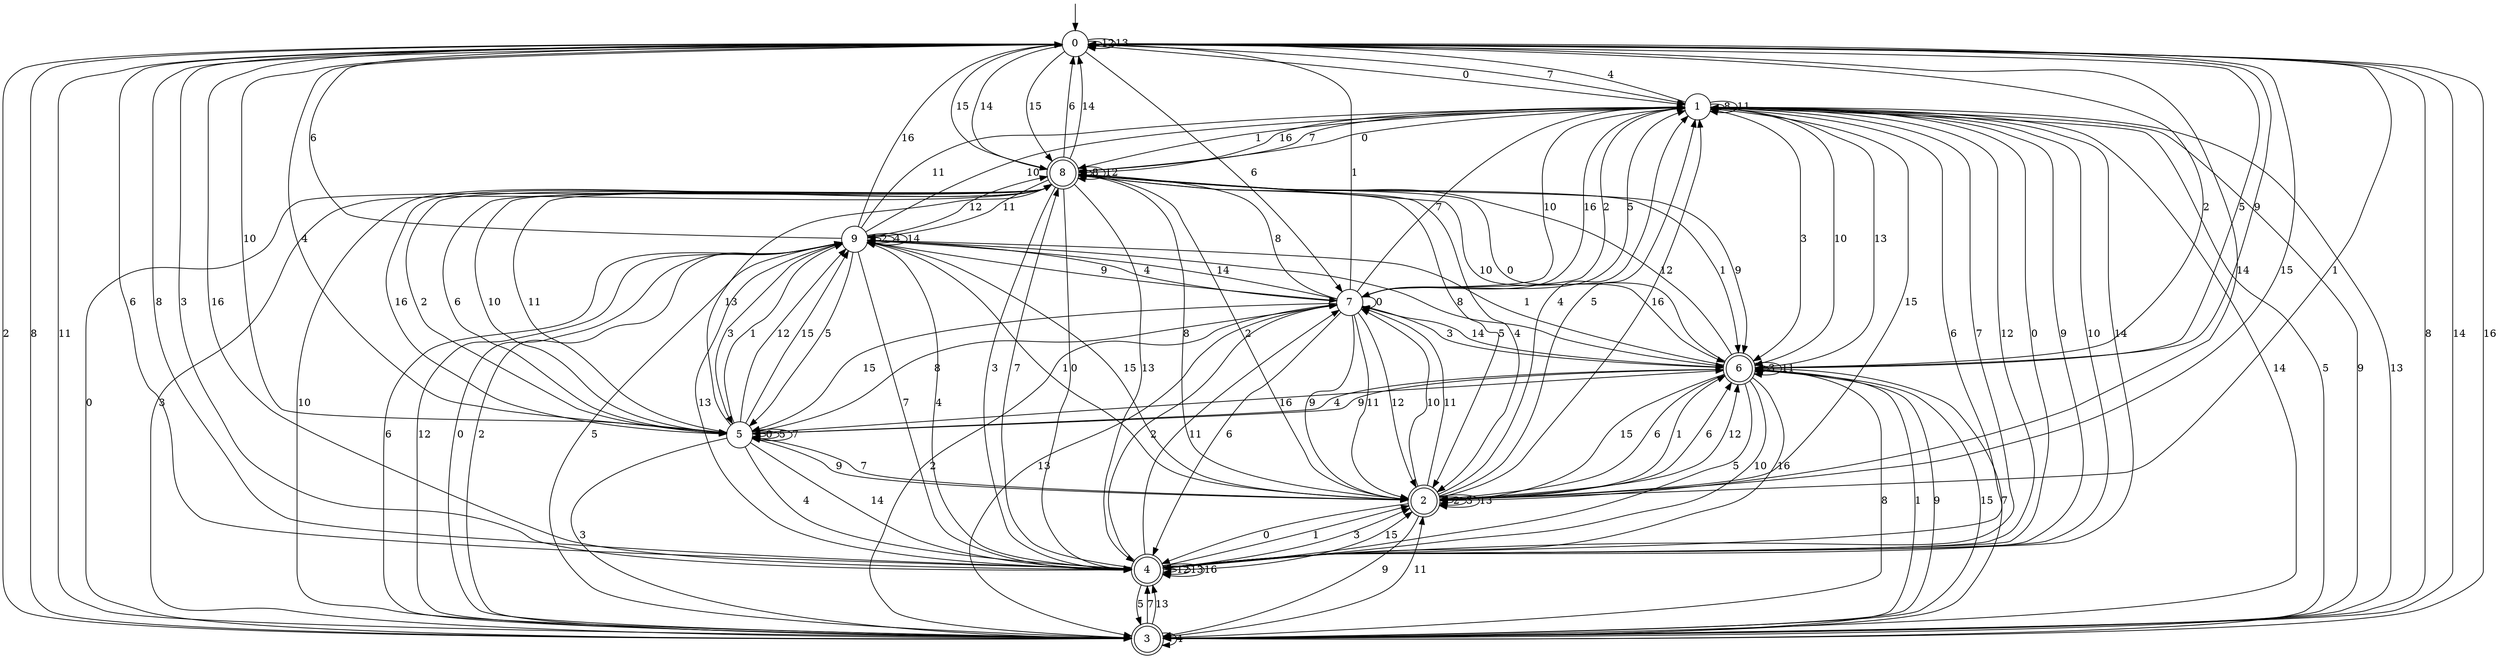 digraph g {

	s0 [shape="circle" label="0"];
	s1 [shape="circle" label="1"];
	s2 [shape="doublecircle" label="2"];
	s3 [shape="doublecircle" label="3"];
	s4 [shape="doublecircle" label="4"];
	s5 [shape="circle" label="5"];
	s6 [shape="doublecircle" label="6"];
	s7 [shape="circle" label="7"];
	s8 [shape="doublecircle" label="8"];
	s9 [shape="circle" label="9"];
	s0 -> s1 [label="0"];
	s0 -> s2 [label="1"];
	s0 -> s3 [label="2"];
	s0 -> s4 [label="3"];
	s0 -> s5 [label="4"];
	s0 -> s6 [label="5"];
	s0 -> s7 [label="6"];
	s0 -> s1 [label="7"];
	s0 -> s3 [label="8"];
	s0 -> s6 [label="9"];
	s0 -> s5 [label="10"];
	s0 -> s3 [label="11"];
	s0 -> s0 [label="12"];
	s0 -> s0 [label="13"];
	s0 -> s8 [label="14"];
	s0 -> s8 [label="15"];
	s0 -> s4 [label="16"];
	s1 -> s8 [label="0"];
	s1 -> s8 [label="1"];
	s1 -> s7 [label="2"];
	s1 -> s6 [label="3"];
	s1 -> s0 [label="4"];
	s1 -> s3 [label="5"];
	s1 -> s4 [label="6"];
	s1 -> s4 [label="7"];
	s1 -> s1 [label="8"];
	s1 -> s3 [label="9"];
	s1 -> s6 [label="10"];
	s1 -> s1 [label="11"];
	s1 -> s4 [label="12"];
	s1 -> s3 [label="13"];
	s1 -> s3 [label="14"];
	s1 -> s2 [label="15"];
	s1 -> s8 [label="16"];
	s2 -> s4 [label="0"];
	s2 -> s6 [label="1"];
	s2 -> s2 [label="2"];
	s2 -> s2 [label="3"];
	s2 -> s1 [label="4"];
	s2 -> s1 [label="5"];
	s2 -> s6 [label="6"];
	s2 -> s5 [label="7"];
	s2 -> s8 [label="8"];
	s2 -> s3 [label="9"];
	s2 -> s7 [label="10"];
	s2 -> s7 [label="11"];
	s2 -> s6 [label="12"];
	s2 -> s2 [label="13"];
	s2 -> s0 [label="14"];
	s2 -> s0 [label="15"];
	s2 -> s1 [label="16"];
	s3 -> s8 [label="0"];
	s3 -> s6 [label="1"];
	s3 -> s9 [label="2"];
	s3 -> s8 [label="3"];
	s3 -> s3 [label="4"];
	s3 -> s9 [label="5"];
	s3 -> s9 [label="6"];
	s3 -> s4 [label="7"];
	s3 -> s0 [label="8"];
	s3 -> s6 [label="9"];
	s3 -> s8 [label="10"];
	s3 -> s2 [label="11"];
	s3 -> s9 [label="12"];
	s3 -> s4 [label="13"];
	s3 -> s0 [label="14"];
	s3 -> s6 [label="15"];
	s3 -> s0 [label="16"];
	s4 -> s1 [label="0"];
	s4 -> s2 [label="1"];
	s4 -> s7 [label="2"];
	s4 -> s2 [label="3"];
	s4 -> s9 [label="4"];
	s4 -> s3 [label="5"];
	s4 -> s0 [label="6"];
	s4 -> s8 [label="7"];
	s4 -> s0 [label="8"];
	s4 -> s1 [label="9"];
	s4 -> s1 [label="10"];
	s4 -> s7 [label="11"];
	s4 -> s4 [label="12"];
	s4 -> s4 [label="13"];
	s4 -> s1 [label="14"];
	s4 -> s2 [label="15"];
	s4 -> s4 [label="16"];
	s5 -> s5 [label="0"];
	s5 -> s9 [label="1"];
	s5 -> s8 [label="2"];
	s5 -> s3 [label="3"];
	s5 -> s4 [label="4"];
	s5 -> s5 [label="5"];
	s5 -> s8 [label="6"];
	s5 -> s5 [label="7"];
	s5 -> s7 [label="8"];
	s5 -> s2 [label="9"];
	s5 -> s8 [label="10"];
	s5 -> s8 [label="11"];
	s5 -> s9 [label="12"];
	s5 -> s8 [label="13"];
	s5 -> s4 [label="14"];
	s5 -> s9 [label="15"];
	s5 -> s6 [label="16"];
	s6 -> s8 [label="0"];
	s6 -> s9 [label="1"];
	s6 -> s0 [label="2"];
	s6 -> s6 [label="3"];
	s6 -> s5 [label="4"];
	s6 -> s4 [label="5"];
	s6 -> s2 [label="6"];
	s6 -> s3 [label="7"];
	s6 -> s3 [label="8"];
	s6 -> s5 [label="9"];
	s6 -> s4 [label="10"];
	s6 -> s6 [label="11"];
	s6 -> s8 [label="12"];
	s6 -> s1 [label="13"];
	s6 -> s7 [label="14"];
	s6 -> s2 [label="15"];
	s6 -> s4 [label="16"];
	s7 -> s7 [label="0"];
	s7 -> s0 [label="1"];
	s7 -> s3 [label="2"];
	s7 -> s6 [label="3"];
	s7 -> s9 [label="4"];
	s7 -> s1 [label="5"];
	s7 -> s4 [label="6"];
	s7 -> s1 [label="7"];
	s7 -> s8 [label="8"];
	s7 -> s2 [label="9"];
	s7 -> s1 [label="10"];
	s7 -> s2 [label="11"];
	s7 -> s2 [label="12"];
	s7 -> s3 [label="13"];
	s7 -> s9 [label="14"];
	s7 -> s5 [label="15"];
	s7 -> s1 [label="16"];
	s8 -> s4 [label="0"];
	s8 -> s6 [label="1"];
	s8 -> s2 [label="2"];
	s8 -> s4 [label="3"];
	s8 -> s2 [label="4"];
	s8 -> s2 [label="5"];
	s8 -> s0 [label="6"];
	s8 -> s1 [label="7"];
	s8 -> s8 [label="8"];
	s8 -> s6 [label="9"];
	s8 -> s6 [label="10"];
	s8 -> s9 [label="11"];
	s8 -> s8 [label="12"];
	s8 -> s4 [label="13"];
	s8 -> s0 [label="14"];
	s8 -> s0 [label="15"];
	s8 -> s5 [label="16"];
	s9 -> s3 [label="0"];
	s9 -> s2 [label="1"];
	s9 -> s9 [label="2"];
	s9 -> s5 [label="3"];
	s9 -> s9 [label="4"];
	s9 -> s5 [label="5"];
	s9 -> s0 [label="6"];
	s9 -> s4 [label="7"];
	s9 -> s6 [label="8"];
	s9 -> s7 [label="9"];
	s9 -> s1 [label="10"];
	s9 -> s1 [label="11"];
	s9 -> s8 [label="12"];
	s9 -> s4 [label="13"];
	s9 -> s9 [label="14"];
	s9 -> s2 [label="15"];
	s9 -> s0 [label="16"];

__start0 [label="" shape="none" width="0" height="0"];
__start0 -> s0;

}

